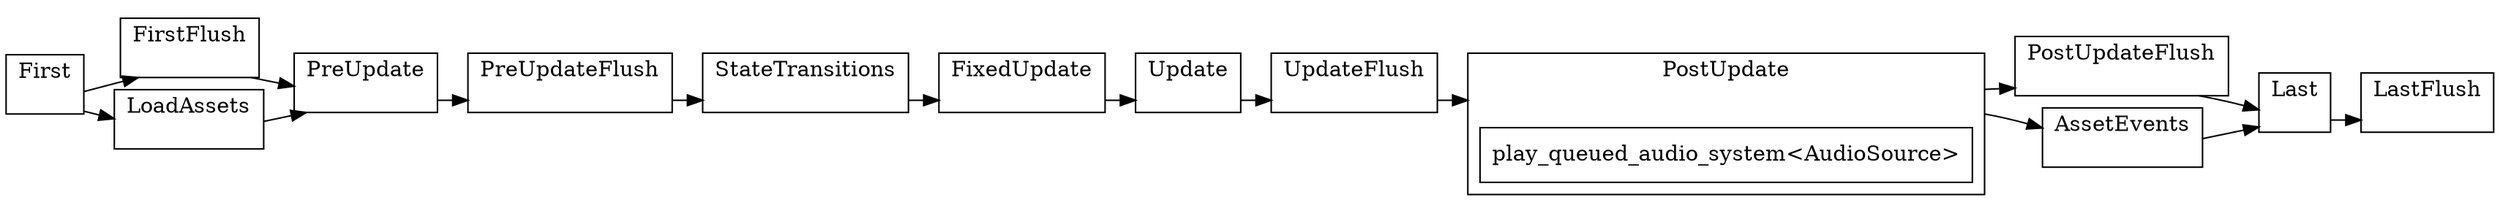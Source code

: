 digraph "schedule" {
	"splines"="spline";
	"compound"="true";
	"rankdir"="LR";
	node ["shape"="box"];
	subgraph "clusternode_Set(1)" {
		"label"="FirstFlush";
		"set_marker_node_Set(1)" ["style"="invis", "label"="", "height"="0", "shape"="point"]
	}
	
	subgraph "clusternode_Set(2)" {
		"label"="PreUpdateFlush";
		"set_marker_node_Set(2)" ["style"="invis", "label"="", "height"="0", "shape"="point"]
	}
	
	subgraph "clusternode_Set(3)" {
		"label"="UpdateFlush";
		"set_marker_node_Set(3)" ["style"="invis", "label"="", "height"="0", "shape"="point"]
	}
	
	subgraph "clusternode_Set(4)" {
		"label"="PostUpdateFlush";
		"set_marker_node_Set(4)" ["style"="invis", "label"="", "height"="0", "shape"="point"]
	}
	
	subgraph "clusternode_Set(5)" {
		"label"="LastFlush";
		"set_marker_node_Set(5)" ["style"="invis", "label"="", "height"="0", "shape"="point"]
	}
	
	subgraph "clusternode_Set(6)" {
		"label"="First";
		"set_marker_node_Set(6)" ["style"="invis", "label"="", "height"="0", "shape"="point"]
	}
	
	subgraph "clusternode_Set(7)" {
		"label"="PreUpdate";
		"set_marker_node_Set(7)" ["style"="invis", "label"="", "height"="0", "shape"="point"]
	}
	
	subgraph "clusternode_Set(8)" {
		"label"="StateTransitions";
		"set_marker_node_Set(8)" ["style"="invis", "label"="", "height"="0", "shape"="point"]
	}
	
	subgraph "clusternode_Set(9)" {
		"label"="FixedUpdate";
		"set_marker_node_Set(9)" ["style"="invis", "label"="", "height"="0", "shape"="point"]
	}
	
	subgraph "clusternode_Set(10)" {
		"label"="Update";
		"set_marker_node_Set(10)" ["style"="invis", "label"="", "height"="0", "shape"="point"]
	}
	
	subgraph "clusternode_Set(11)" {
		"label"="PostUpdate";
		"set_marker_node_Set(11)" ["style"="invis", "label"="", "height"="0", "shape"="point"]
		"node_System(129)" ["label"="play_queued_audio_system<AudioSource>"]
	}
	
	subgraph "clusternode_Set(12)" {
		"label"="Last";
		"set_marker_node_Set(12)" ["style"="invis", "label"="", "height"="0", "shape"="point"]
	}
	
	subgraph "clusternode_Set(58)" {
		"label"="LoadAssets";
		"set_marker_node_Set(58)" ["style"="invis", "label"="", "height"="0", "shape"="point"]
	}
	
	subgraph "clusternode_Set(59)" {
		"label"="AssetEvents";
		"set_marker_node_Set(59)" ["style"="invis", "label"="", "height"="0", "shape"="point"]
	}
	
	"set_marker_node_Set(6)" -> "set_marker_node_Set(1)" ["lhead"="clusternode_Set(1)", "ltail"="clusternode_Set(6)"]
	"set_marker_node_Set(1)" -> "set_marker_node_Set(7)" ["lhead"="clusternode_Set(7)", "ltail"="clusternode_Set(1)"]
	"set_marker_node_Set(7)" -> "set_marker_node_Set(2)" ["lhead"="clusternode_Set(2)", "ltail"="clusternode_Set(7)"]
	"set_marker_node_Set(2)" -> "set_marker_node_Set(8)" ["lhead"="clusternode_Set(8)", "ltail"="clusternode_Set(2)"]
	"set_marker_node_Set(8)" -> "set_marker_node_Set(9)" ["lhead"="clusternode_Set(9)", "ltail"="clusternode_Set(8)"]
	"set_marker_node_Set(9)" -> "set_marker_node_Set(10)" ["lhead"="clusternode_Set(10)", "ltail"="clusternode_Set(9)"]
	"set_marker_node_Set(10)" -> "set_marker_node_Set(3)" ["lhead"="clusternode_Set(3)", "ltail"="clusternode_Set(10)"]
	"set_marker_node_Set(3)" -> "set_marker_node_Set(11)" ["lhead"="clusternode_Set(11)", "ltail"="clusternode_Set(3)"]
	"set_marker_node_Set(11)" -> "set_marker_node_Set(4)" ["lhead"="clusternode_Set(4)", "ltail"="clusternode_Set(11)"]
	"set_marker_node_Set(4)" -> "set_marker_node_Set(12)" ["lhead"="clusternode_Set(12)", "ltail"="clusternode_Set(4)"]
	"set_marker_node_Set(12)" -> "set_marker_node_Set(5)" ["lhead"="clusternode_Set(5)", "ltail"="clusternode_Set(12)"]
	"set_marker_node_Set(58)" -> "set_marker_node_Set(7)" ["lhead"="clusternode_Set(7)", "ltail"="clusternode_Set(58)"]
	"set_marker_node_Set(6)" -> "set_marker_node_Set(58)" ["lhead"="clusternode_Set(58)", "ltail"="clusternode_Set(6)"]
	"set_marker_node_Set(11)" -> "set_marker_node_Set(59)" ["lhead"="clusternode_Set(59)", "ltail"="clusternode_Set(11)"]
	"set_marker_node_Set(59)" -> "set_marker_node_Set(12)" ["lhead"="clusternode_Set(12)", "ltail"="clusternode_Set(59)"]
}
